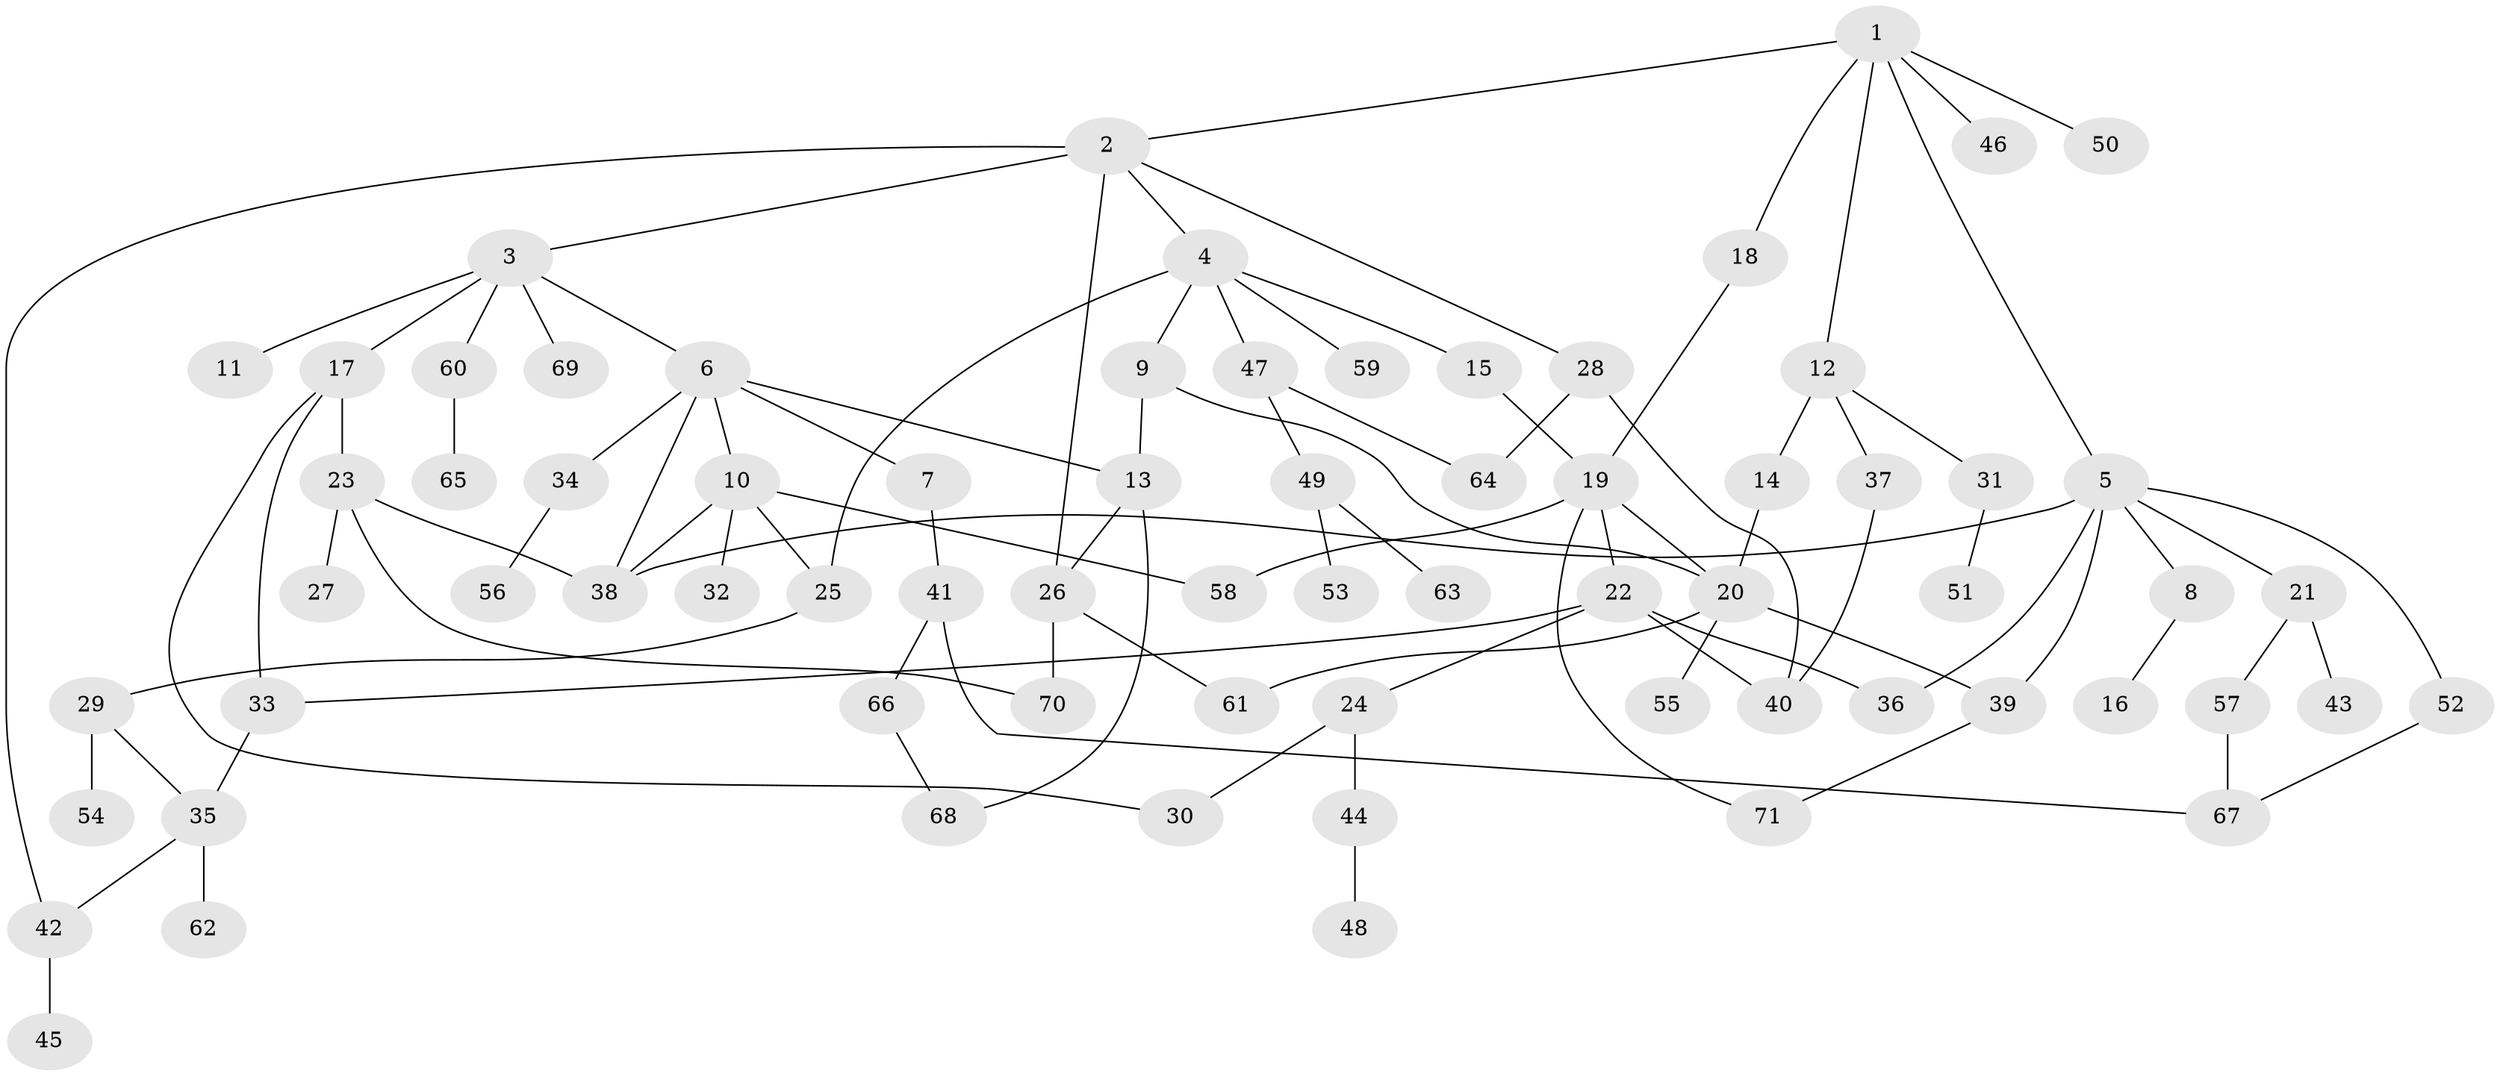 // Generated by graph-tools (version 1.1) at 2025/49/03/09/25 03:49:24]
// undirected, 71 vertices, 95 edges
graph export_dot {
graph [start="1"]
  node [color=gray90,style=filled];
  1;
  2;
  3;
  4;
  5;
  6;
  7;
  8;
  9;
  10;
  11;
  12;
  13;
  14;
  15;
  16;
  17;
  18;
  19;
  20;
  21;
  22;
  23;
  24;
  25;
  26;
  27;
  28;
  29;
  30;
  31;
  32;
  33;
  34;
  35;
  36;
  37;
  38;
  39;
  40;
  41;
  42;
  43;
  44;
  45;
  46;
  47;
  48;
  49;
  50;
  51;
  52;
  53;
  54;
  55;
  56;
  57;
  58;
  59;
  60;
  61;
  62;
  63;
  64;
  65;
  66;
  67;
  68;
  69;
  70;
  71;
  1 -- 2;
  1 -- 5;
  1 -- 12;
  1 -- 18;
  1 -- 46;
  1 -- 50;
  2 -- 3;
  2 -- 4;
  2 -- 28;
  2 -- 26;
  2 -- 42;
  3 -- 6;
  3 -- 11;
  3 -- 17;
  3 -- 60;
  3 -- 69;
  4 -- 9;
  4 -- 15;
  4 -- 47;
  4 -- 59;
  4 -- 25;
  5 -- 8;
  5 -- 21;
  5 -- 52;
  5 -- 39;
  5 -- 38;
  5 -- 36;
  6 -- 7;
  6 -- 10;
  6 -- 13;
  6 -- 34;
  6 -- 38;
  7 -- 41;
  8 -- 16;
  9 -- 20;
  9 -- 13;
  10 -- 25;
  10 -- 32;
  10 -- 58;
  10 -- 38;
  12 -- 14;
  12 -- 31;
  12 -- 37;
  13 -- 26;
  13 -- 68;
  14 -- 20;
  15 -- 19;
  17 -- 23;
  17 -- 30;
  17 -- 33;
  18 -- 19;
  19 -- 22;
  19 -- 20;
  19 -- 58;
  19 -- 71;
  20 -- 39;
  20 -- 55;
  20 -- 61;
  21 -- 43;
  21 -- 57;
  22 -- 24;
  22 -- 33;
  22 -- 36;
  22 -- 40;
  23 -- 27;
  23 -- 38;
  23 -- 70;
  24 -- 30;
  24 -- 44;
  25 -- 29;
  26 -- 61;
  26 -- 70;
  28 -- 64;
  28 -- 40;
  29 -- 54;
  29 -- 35;
  31 -- 51;
  33 -- 35;
  34 -- 56;
  35 -- 42;
  35 -- 62;
  37 -- 40;
  39 -- 71;
  41 -- 66;
  41 -- 67;
  42 -- 45;
  44 -- 48;
  47 -- 49;
  47 -- 64;
  49 -- 53;
  49 -- 63;
  52 -- 67;
  57 -- 67;
  60 -- 65;
  66 -- 68;
}
